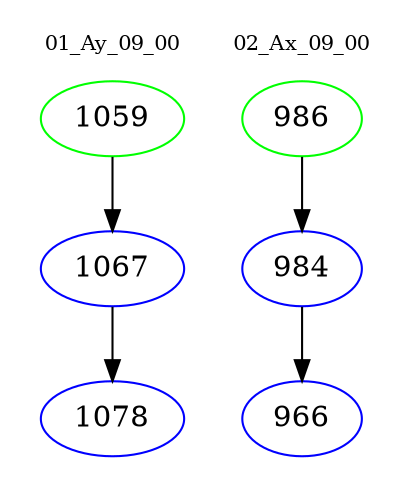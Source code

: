 digraph{
subgraph cluster_0 {
color = white
label = "01_Ay_09_00";
fontsize=10;
T0_1059 [label="1059", color="green"]
T0_1059 -> T0_1067 [color="black"]
T0_1067 [label="1067", color="blue"]
T0_1067 -> T0_1078 [color="black"]
T0_1078 [label="1078", color="blue"]
}
subgraph cluster_1 {
color = white
label = "02_Ax_09_00";
fontsize=10;
T1_986 [label="986", color="green"]
T1_986 -> T1_984 [color="black"]
T1_984 [label="984", color="blue"]
T1_984 -> T1_966 [color="black"]
T1_966 [label="966", color="blue"]
}
}

